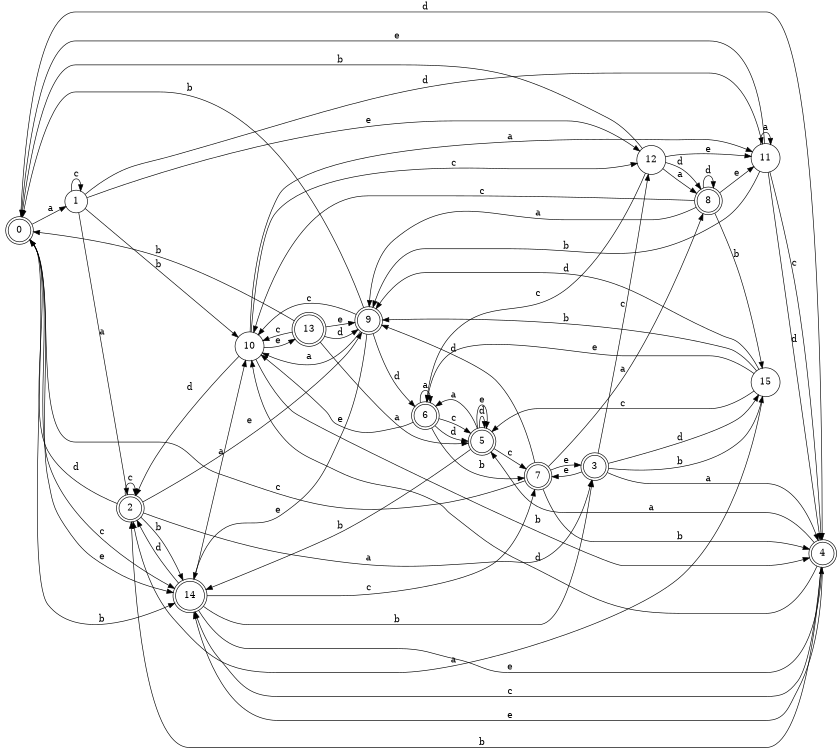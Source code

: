 digraph n13_6 {
__start0 [label="" shape="none"];

rankdir=LR;
size="8,5";

s0 [style="rounded,filled", color="black", fillcolor="white" shape="doublecircle", label="0"];
s1 [style="filled", color="black", fillcolor="white" shape="circle", label="1"];
s2 [style="rounded,filled", color="black", fillcolor="white" shape="doublecircle", label="2"];
s3 [style="rounded,filled", color="black", fillcolor="white" shape="doublecircle", label="3"];
s4 [style="rounded,filled", color="black", fillcolor="white" shape="doublecircle", label="4"];
s5 [style="rounded,filled", color="black", fillcolor="white" shape="doublecircle", label="5"];
s6 [style="rounded,filled", color="black", fillcolor="white" shape="doublecircle", label="6"];
s7 [style="rounded,filled", color="black", fillcolor="white" shape="doublecircle", label="7"];
s8 [style="rounded,filled", color="black", fillcolor="white" shape="doublecircle", label="8"];
s9 [style="rounded,filled", color="black", fillcolor="white" shape="doublecircle", label="9"];
s10 [style="filled", color="black", fillcolor="white" shape="circle", label="10"];
s11 [style="filled", color="black", fillcolor="white" shape="circle", label="11"];
s12 [style="filled", color="black", fillcolor="white" shape="circle", label="12"];
s13 [style="rounded,filled", color="black", fillcolor="white" shape="doublecircle", label="13"];
s14 [style="rounded,filled", color="black", fillcolor="white" shape="doublecircle", label="14"];
s15 [style="filled", color="black", fillcolor="white" shape="circle", label="15"];
s0 -> s1 [label="a"];
s0 -> s14 [label="b"];
s0 -> s14 [label="c"];
s0 -> s4 [label="d"];
s0 -> s14 [label="e"];
s1 -> s2 [label="a"];
s1 -> s10 [label="b"];
s1 -> s1 [label="c"];
s1 -> s11 [label="d"];
s1 -> s12 [label="e"];
s2 -> s3 [label="a"];
s2 -> s14 [label="b"];
s2 -> s2 [label="c"];
s2 -> s0 [label="d"];
s2 -> s9 [label="e"];
s3 -> s4 [label="a"];
s3 -> s15 [label="b"];
s3 -> s12 [label="c"];
s3 -> s15 [label="d"];
s3 -> s7 [label="e"];
s4 -> s5 [label="a"];
s4 -> s2 [label="b"];
s4 -> s14 [label="c"];
s4 -> s10 [label="d"];
s4 -> s14 [label="e"];
s5 -> s6 [label="a"];
s5 -> s14 [label="b"];
s5 -> s7 [label="c"];
s5 -> s5 [label="d"];
s5 -> s5 [label="e"];
s6 -> s6 [label="a"];
s6 -> s7 [label="b"];
s6 -> s5 [label="c"];
s6 -> s5 [label="d"];
s6 -> s10 [label="e"];
s7 -> s8 [label="a"];
s7 -> s4 [label="b"];
s7 -> s0 [label="c"];
s7 -> s9 [label="d"];
s7 -> s3 [label="e"];
s8 -> s9 [label="a"];
s8 -> s15 [label="b"];
s8 -> s10 [label="c"];
s8 -> s8 [label="d"];
s8 -> s11 [label="e"];
s9 -> s10 [label="a"];
s9 -> s0 [label="b"];
s9 -> s10 [label="c"];
s9 -> s6 [label="d"];
s9 -> s14 [label="e"];
s10 -> s11 [label="a"];
s10 -> s4 [label="b"];
s10 -> s12 [label="c"];
s10 -> s2 [label="d"];
s10 -> s13 [label="e"];
s11 -> s11 [label="a"];
s11 -> s9 [label="b"];
s11 -> s4 [label="c"];
s11 -> s4 [label="d"];
s11 -> s0 [label="e"];
s12 -> s8 [label="a"];
s12 -> s0 [label="b"];
s12 -> s6 [label="c"];
s12 -> s8 [label="d"];
s12 -> s11 [label="e"];
s13 -> s5 [label="a"];
s13 -> s0 [label="b"];
s13 -> s10 [label="c"];
s13 -> s9 [label="d"];
s13 -> s9 [label="e"];
s14 -> s10 [label="a"];
s14 -> s3 [label="b"];
s14 -> s7 [label="c"];
s14 -> s2 [label="d"];
s14 -> s4 [label="e"];
s15 -> s2 [label="a"];
s15 -> s9 [label="b"];
s15 -> s5 [label="c"];
s15 -> s9 [label="d"];
s15 -> s6 [label="e"];

}
